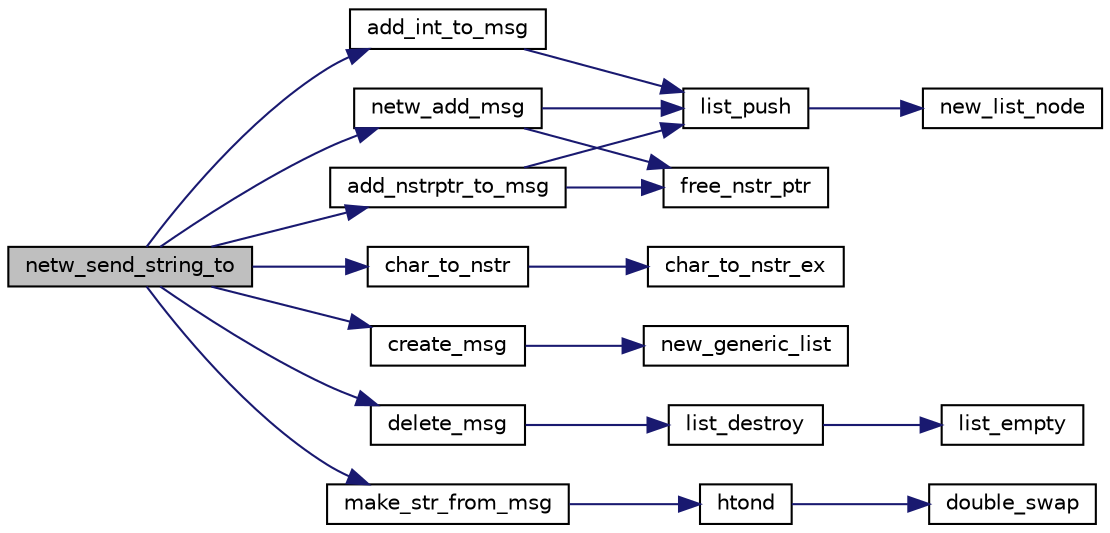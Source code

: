 digraph G
{
  edge [fontname="Helvetica",fontsize="10",labelfontname="Helvetica",labelfontsize="10"];
  node [fontname="Helvetica",fontsize="10",shape=record];
  rankdir=LR;
  Node1 [label="netw_send_string_to",height=0.2,width=0.4,color="black", fillcolor="grey75", style="filled" fontcolor="black"];
  Node1 -> Node2 [color="midnightblue",fontsize="10",style="solid",fontname="Helvetica"];
  Node2 [label="add_int_to_msg",height=0.2,width=0.4,color="black", fillcolor="white", style="filled",URL="$n__network__msg_8c.html#a7b4ccab1c57ae862807965312be589d1",tooltip="Add an int to the int list int the message."];
  Node2 -> Node3 [color="midnightblue",fontsize="10",style="solid",fontname="Helvetica"];
  Node3 [label="list_push",height=0.2,width=0.4,color="black", fillcolor="white", style="filled",URL="$n__list_8c.html#a4eab319289a83524639ee5e9f0441fdf",tooltip="Add a pointer to the end of the list."];
  Node3 -> Node4 [color="midnightblue",fontsize="10",style="solid",fontname="Helvetica"];
  Node4 [label="new_list_node",height=0.2,width=0.4,color="black", fillcolor="white", style="filled",URL="$n__list_8c.html#a678e828550efc8e64a836bb8c713c2f4",tooltip="Allocate a new node to link in a list."];
  Node1 -> Node5 [color="midnightblue",fontsize="10",style="solid",fontname="Helvetica"];
  Node5 [label="add_nstrptr_to_msg",height=0.2,width=0.4,color="black", fillcolor="white", style="filled",URL="$n__network__msg_8c.html#a3e1d026b20fb056f93cb53dc9406c525",tooltip="Add a string to the string list in the message."];
  Node5 -> Node6 [color="midnightblue",fontsize="10",style="solid",fontname="Helvetica"];
  Node6 [label="free_nstr_ptr",height=0.2,width=0.4,color="black", fillcolor="white", style="filled",URL="$n__str_8c.html#a0a864a4ce4997389f2e5e2e16c51a30a",tooltip="Free a N_STR pointer structure."];
  Node5 -> Node3 [color="midnightblue",fontsize="10",style="solid",fontname="Helvetica"];
  Node1 -> Node7 [color="midnightblue",fontsize="10",style="solid",fontname="Helvetica"];
  Node7 [label="char_to_nstr",height=0.2,width=0.4,color="black", fillcolor="white", style="filled",URL="$n__str_8c.html#a71bd5d743920099ba814dbab946c0e55",tooltip="Convert a char into a N_STR, short version."];
  Node7 -> Node8 [color="midnightblue",fontsize="10",style="solid",fontname="Helvetica"];
  Node8 [label="char_to_nstr_ex",height=0.2,width=0.4,color="black", fillcolor="white", style="filled",URL="$n__str_8c.html#a29d1a8f6f479c6f55dc36348f0d51e13",tooltip="Convert a char into a N_STR, extended version."];
  Node1 -> Node9 [color="midnightblue",fontsize="10",style="solid",fontname="Helvetica"];
  Node9 [label="create_msg",height=0.2,width=0.4,color="black", fillcolor="white", style="filled",URL="$n__network__msg_8c.html#a1130831e347b191af20a31aadd359da0",tooltip="Create a NETW_MSG *object."];
  Node9 -> Node10 [color="midnightblue",fontsize="10",style="solid",fontname="Helvetica"];
  Node10 [label="new_generic_list",height=0.2,width=0.4,color="black", fillcolor="white", style="filled",URL="$n__list_8c.html#ada615e3b144e97bcff147dfe89f6fef6",tooltip="Initialiaze a generic list container to max_items pointers."];
  Node1 -> Node11 [color="midnightblue",fontsize="10",style="solid",fontname="Helvetica"];
  Node11 [label="delete_msg",height=0.2,width=0.4,color="black", fillcolor="white", style="filled",URL="$n__network__msg_8c.html#ac9319c44f9fc771710bc2095519a0cfb",tooltip="Delete a NETW_MSG *object."];
  Node11 -> Node12 [color="midnightblue",fontsize="10",style="solid",fontname="Helvetica"];
  Node12 [label="list_destroy",height=0.2,width=0.4,color="black", fillcolor="white", style="filled",URL="$n__list_8c.html#a90d32fef68ce6f3ec0a7b4085690c755",tooltip="Empty and Free a list container. Call the destructor each time."];
  Node12 -> Node13 [color="midnightblue",fontsize="10",style="solid",fontname="Helvetica"];
  Node13 [label="list_empty",height=0.2,width=0.4,color="black", fillcolor="white", style="filled",URL="$n__list_8c.html#a1dafe7a250ddad51fadd375f057287e7",tooltip="Empty a LIST list of pointers."];
  Node1 -> Node14 [color="midnightblue",fontsize="10",style="solid",fontname="Helvetica"];
  Node14 [label="make_str_from_msg",height=0.2,width=0.4,color="black", fillcolor="white", style="filled",URL="$n__network__msg_8c.html#a31298db4c50b8c00a03b0240ac293a79",tooltip="Make a single string of the message."];
  Node14 -> Node15 [color="midnightblue",fontsize="10",style="solid",fontname="Helvetica"];
  Node15 [label="htond",height=0.2,width=0.4,color="black", fillcolor="white", style="filled",URL="$n__network__msg_8c.html#adfea2a8cdb7d48a42875943acea39f56",tooltip="If needed swap bytes for a double."];
  Node15 -> Node16 [color="midnightblue",fontsize="10",style="solid",fontname="Helvetica"];
  Node16 [label="double_swap",height=0.2,width=0.4,color="black", fillcolor="white", style="filled",URL="$n__network__msg_8c.html#ab8f5ef8f55ffaa0144a73a89f2ec8040",tooltip="Swap bytes endiannes for a double."];
  Node1 -> Node17 [color="midnightblue",fontsize="10",style="solid",fontname="Helvetica"];
  Node17 [label="netw_add_msg",height=0.2,width=0.4,color="black", fillcolor="white", style="filled",URL="$n__network_8c.html#a10429a9fa106b61c38f28635242ce502",tooltip="Add a message to send in aimed NETWORK."];
  Node17 -> Node6 [color="midnightblue",fontsize="10",style="solid",fontname="Helvetica"];
  Node17 -> Node3 [color="midnightblue",fontsize="10",style="solid",fontname="Helvetica"];
}

